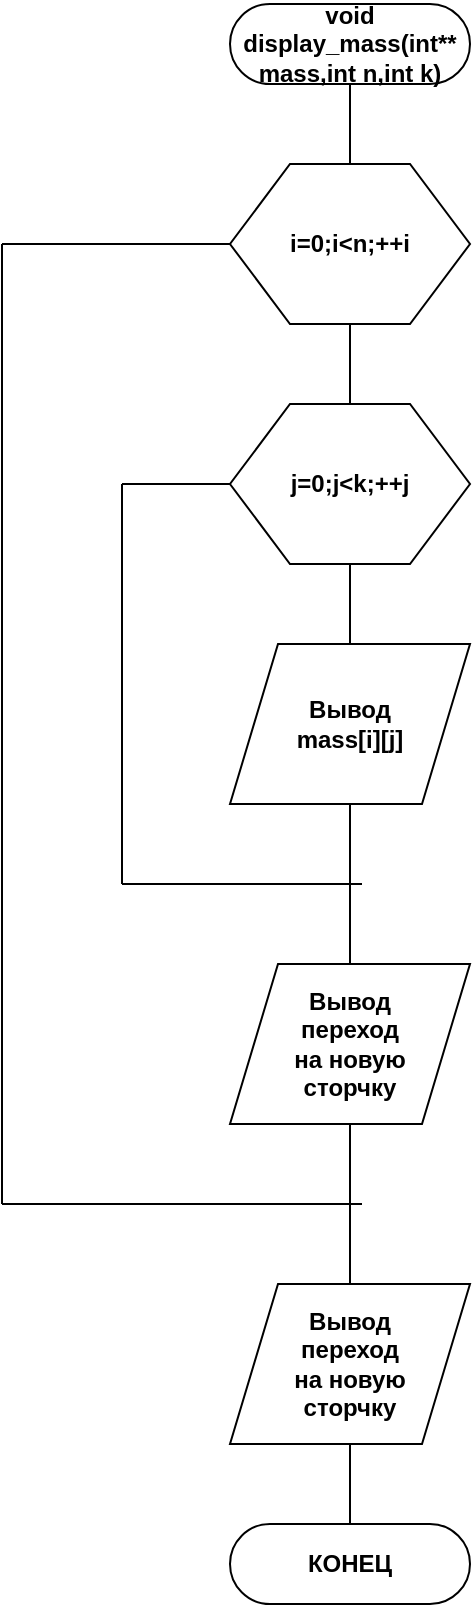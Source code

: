 <mxfile version="13.0.9" type="device"><diagram id="C5RBs43oDa-KdzZeNtuy" name="Page-1"><mxGraphModel dx="1646" dy="882" grid="1" gridSize="10" guides="1" tooltips="1" connect="1" arrows="1" fold="1" page="1" pageScale="1" pageWidth="827" pageHeight="1169" math="0" shadow="0"><root><mxCell id="WIyWlLk6GJQsqaUBKTNV-0"/><mxCell id="WIyWlLk6GJQsqaUBKTNV-1" parent="WIyWlLk6GJQsqaUBKTNV-0"/><mxCell id="vI2EMRayMZKuYSFaK8Wz-0" value="&lt;b&gt;void&lt;/b&gt; &lt;b&gt;display_mass(int** mass,int n,int k)&lt;/b&gt;" style="rounded=1;whiteSpace=wrap;html=1;arcSize=50;" vertex="1" parent="WIyWlLk6GJQsqaUBKTNV-1"><mxGeometry x="354" y="40" width="120" height="40" as="geometry"/></mxCell><mxCell id="vI2EMRayMZKuYSFaK8Wz-1" value="" style="endArrow=none;html=1;entryX=0.5;entryY=1;entryDx=0;entryDy=0;" edge="1" parent="WIyWlLk6GJQsqaUBKTNV-1" target="vI2EMRayMZKuYSFaK8Wz-0"><mxGeometry width="50" height="50" relative="1" as="geometry"><mxPoint x="414" y="120" as="sourcePoint"/><mxPoint x="580" y="390" as="targetPoint"/></mxGeometry></mxCell><mxCell id="vI2EMRayMZKuYSFaK8Wz-2" value="&lt;b&gt;i=0;i&amp;lt;n;++i&lt;/b&gt;" style="shape=hexagon;perimeter=hexagonPerimeter2;whiteSpace=wrap;html=1;" vertex="1" parent="WIyWlLk6GJQsqaUBKTNV-1"><mxGeometry x="354" y="120" width="120" height="80" as="geometry"/></mxCell><mxCell id="vI2EMRayMZKuYSFaK8Wz-3" value="" style="endArrow=none;html=1;entryX=0.5;entryY=1;entryDx=0;entryDy=0;" edge="1" parent="WIyWlLk6GJQsqaUBKTNV-1" target="vI2EMRayMZKuYSFaK8Wz-2"><mxGeometry width="50" height="50" relative="1" as="geometry"><mxPoint x="414" y="240" as="sourcePoint"/><mxPoint x="580" y="390" as="targetPoint"/></mxGeometry></mxCell><mxCell id="vI2EMRayMZKuYSFaK8Wz-4" value="&lt;b&gt;j=0;j&amp;lt;k;++j&lt;/b&gt;" style="shape=hexagon;perimeter=hexagonPerimeter2;whiteSpace=wrap;html=1;" vertex="1" parent="WIyWlLk6GJQsqaUBKTNV-1"><mxGeometry x="354" y="240" width="120" height="80" as="geometry"/></mxCell><mxCell id="vI2EMRayMZKuYSFaK8Wz-5" value="" style="endArrow=none;html=1;entryX=0.5;entryY=1;entryDx=0;entryDy=0;" edge="1" parent="WIyWlLk6GJQsqaUBKTNV-1" target="vI2EMRayMZKuYSFaK8Wz-4"><mxGeometry width="50" height="50" relative="1" as="geometry"><mxPoint x="414" y="360" as="sourcePoint"/><mxPoint x="580" y="390" as="targetPoint"/></mxGeometry></mxCell><mxCell id="vI2EMRayMZKuYSFaK8Wz-7" value="&lt;div&gt;&lt;b&gt;Вывод&lt;/b&gt;&lt;/div&gt;&lt;div&gt;&lt;b&gt;mass[i][j]&lt;/b&gt;&lt;br&gt;&lt;/div&gt;" style="shape=parallelogram;perimeter=parallelogramPerimeter;whiteSpace=wrap;html=1;" vertex="1" parent="WIyWlLk6GJQsqaUBKTNV-1"><mxGeometry x="354" y="360" width="120" height="80" as="geometry"/></mxCell><mxCell id="vI2EMRayMZKuYSFaK8Wz-8" value="" style="endArrow=none;html=1;entryX=0.5;entryY=1;entryDx=0;entryDy=0;" edge="1" parent="WIyWlLk6GJQsqaUBKTNV-1" target="vI2EMRayMZKuYSFaK8Wz-7"><mxGeometry width="50" height="50" relative="1" as="geometry"><mxPoint x="414" y="520" as="sourcePoint"/><mxPoint x="580" y="390" as="targetPoint"/></mxGeometry></mxCell><mxCell id="vI2EMRayMZKuYSFaK8Wz-9" value="" style="endArrow=none;html=1;entryX=0;entryY=0.5;entryDx=0;entryDy=0;" edge="1" parent="WIyWlLk6GJQsqaUBKTNV-1" target="vI2EMRayMZKuYSFaK8Wz-4"><mxGeometry width="50" height="50" relative="1" as="geometry"><mxPoint x="300" y="280" as="sourcePoint"/><mxPoint x="580" y="390" as="targetPoint"/></mxGeometry></mxCell><mxCell id="vI2EMRayMZKuYSFaK8Wz-10" value="" style="endArrow=none;html=1;" edge="1" parent="WIyWlLk6GJQsqaUBKTNV-1"><mxGeometry width="50" height="50" relative="1" as="geometry"><mxPoint x="300" y="480" as="sourcePoint"/><mxPoint x="300" y="280" as="targetPoint"/></mxGeometry></mxCell><mxCell id="vI2EMRayMZKuYSFaK8Wz-11" value="" style="endArrow=none;html=1;" edge="1" parent="WIyWlLk6GJQsqaUBKTNV-1"><mxGeometry width="50" height="50" relative="1" as="geometry"><mxPoint x="300" y="480" as="sourcePoint"/><mxPoint x="420" y="480" as="targetPoint"/></mxGeometry></mxCell><mxCell id="vI2EMRayMZKuYSFaK8Wz-12" value="&lt;div&gt;&lt;b&gt;Вывод&lt;/b&gt;&lt;/div&gt;&lt;div&gt;&lt;b&gt;переход &lt;br&gt;&lt;/b&gt;&lt;/div&gt;&lt;div&gt;&lt;b&gt;на новую &lt;br&gt;&lt;/b&gt;&lt;/div&gt;&lt;div&gt;&lt;b&gt;сторчку&lt;br&gt;&lt;/b&gt;&lt;/div&gt;" style="shape=parallelogram;perimeter=parallelogramPerimeter;whiteSpace=wrap;html=1;" vertex="1" parent="WIyWlLk6GJQsqaUBKTNV-1"><mxGeometry x="354" y="520" width="120" height="80" as="geometry"/></mxCell><mxCell id="vI2EMRayMZKuYSFaK8Wz-13" value="" style="endArrow=none;html=1;entryX=0.5;entryY=1;entryDx=0;entryDy=0;" edge="1" parent="WIyWlLk6GJQsqaUBKTNV-1" target="vI2EMRayMZKuYSFaK8Wz-12"><mxGeometry width="50" height="50" relative="1" as="geometry"><mxPoint x="414" y="680" as="sourcePoint"/><mxPoint x="580" y="420" as="targetPoint"/></mxGeometry></mxCell><mxCell id="vI2EMRayMZKuYSFaK8Wz-14" value="" style="endArrow=none;html=1;entryX=0;entryY=0.5;entryDx=0;entryDy=0;" edge="1" parent="WIyWlLk6GJQsqaUBKTNV-1" target="vI2EMRayMZKuYSFaK8Wz-2"><mxGeometry width="50" height="50" relative="1" as="geometry"><mxPoint x="240" y="160" as="sourcePoint"/><mxPoint x="580" y="420" as="targetPoint"/></mxGeometry></mxCell><mxCell id="vI2EMRayMZKuYSFaK8Wz-15" value="" style="endArrow=none;html=1;" edge="1" parent="WIyWlLk6GJQsqaUBKTNV-1"><mxGeometry width="50" height="50" relative="1" as="geometry"><mxPoint x="240" y="640" as="sourcePoint"/><mxPoint x="240" y="160" as="targetPoint"/></mxGeometry></mxCell><mxCell id="vI2EMRayMZKuYSFaK8Wz-16" value="" style="endArrow=none;html=1;" edge="1" parent="WIyWlLk6GJQsqaUBKTNV-1"><mxGeometry width="50" height="50" relative="1" as="geometry"><mxPoint x="240" y="640" as="sourcePoint"/><mxPoint x="420" y="640" as="targetPoint"/></mxGeometry></mxCell><mxCell id="vI2EMRayMZKuYSFaK8Wz-17" value="&lt;b&gt;КОНЕЦ&lt;/b&gt;" style="rounded=1;whiteSpace=wrap;html=1;arcSize=50;" vertex="1" parent="WIyWlLk6GJQsqaUBKTNV-1"><mxGeometry x="354" y="800" width="120" height="40" as="geometry"/></mxCell><mxCell id="vI2EMRayMZKuYSFaK8Wz-18" value="&lt;div&gt;&lt;b&gt;Вывод&lt;/b&gt;&lt;/div&gt;&lt;div&gt;&lt;b&gt;переход &lt;br&gt;&lt;/b&gt;&lt;/div&gt;&lt;div&gt;&lt;b&gt;на новую &lt;br&gt;&lt;/b&gt;&lt;/div&gt;&lt;div&gt;&lt;b&gt;сторчку&lt;br&gt;&lt;/b&gt;&lt;/div&gt;" style="shape=parallelogram;perimeter=parallelogramPerimeter;whiteSpace=wrap;html=1;" vertex="1" parent="WIyWlLk6GJQsqaUBKTNV-1"><mxGeometry x="354" y="680" width="120" height="80" as="geometry"/></mxCell><mxCell id="vI2EMRayMZKuYSFaK8Wz-19" value="" style="endArrow=none;html=1;exitX=0.5;exitY=1;exitDx=0;exitDy=0;" edge="1" parent="WIyWlLk6GJQsqaUBKTNV-1" source="vI2EMRayMZKuYSFaK8Wz-18"><mxGeometry width="50" height="50" relative="1" as="geometry"><mxPoint x="530" y="620" as="sourcePoint"/><mxPoint x="414" y="800" as="targetPoint"/></mxGeometry></mxCell></root></mxGraphModel></diagram></mxfile>